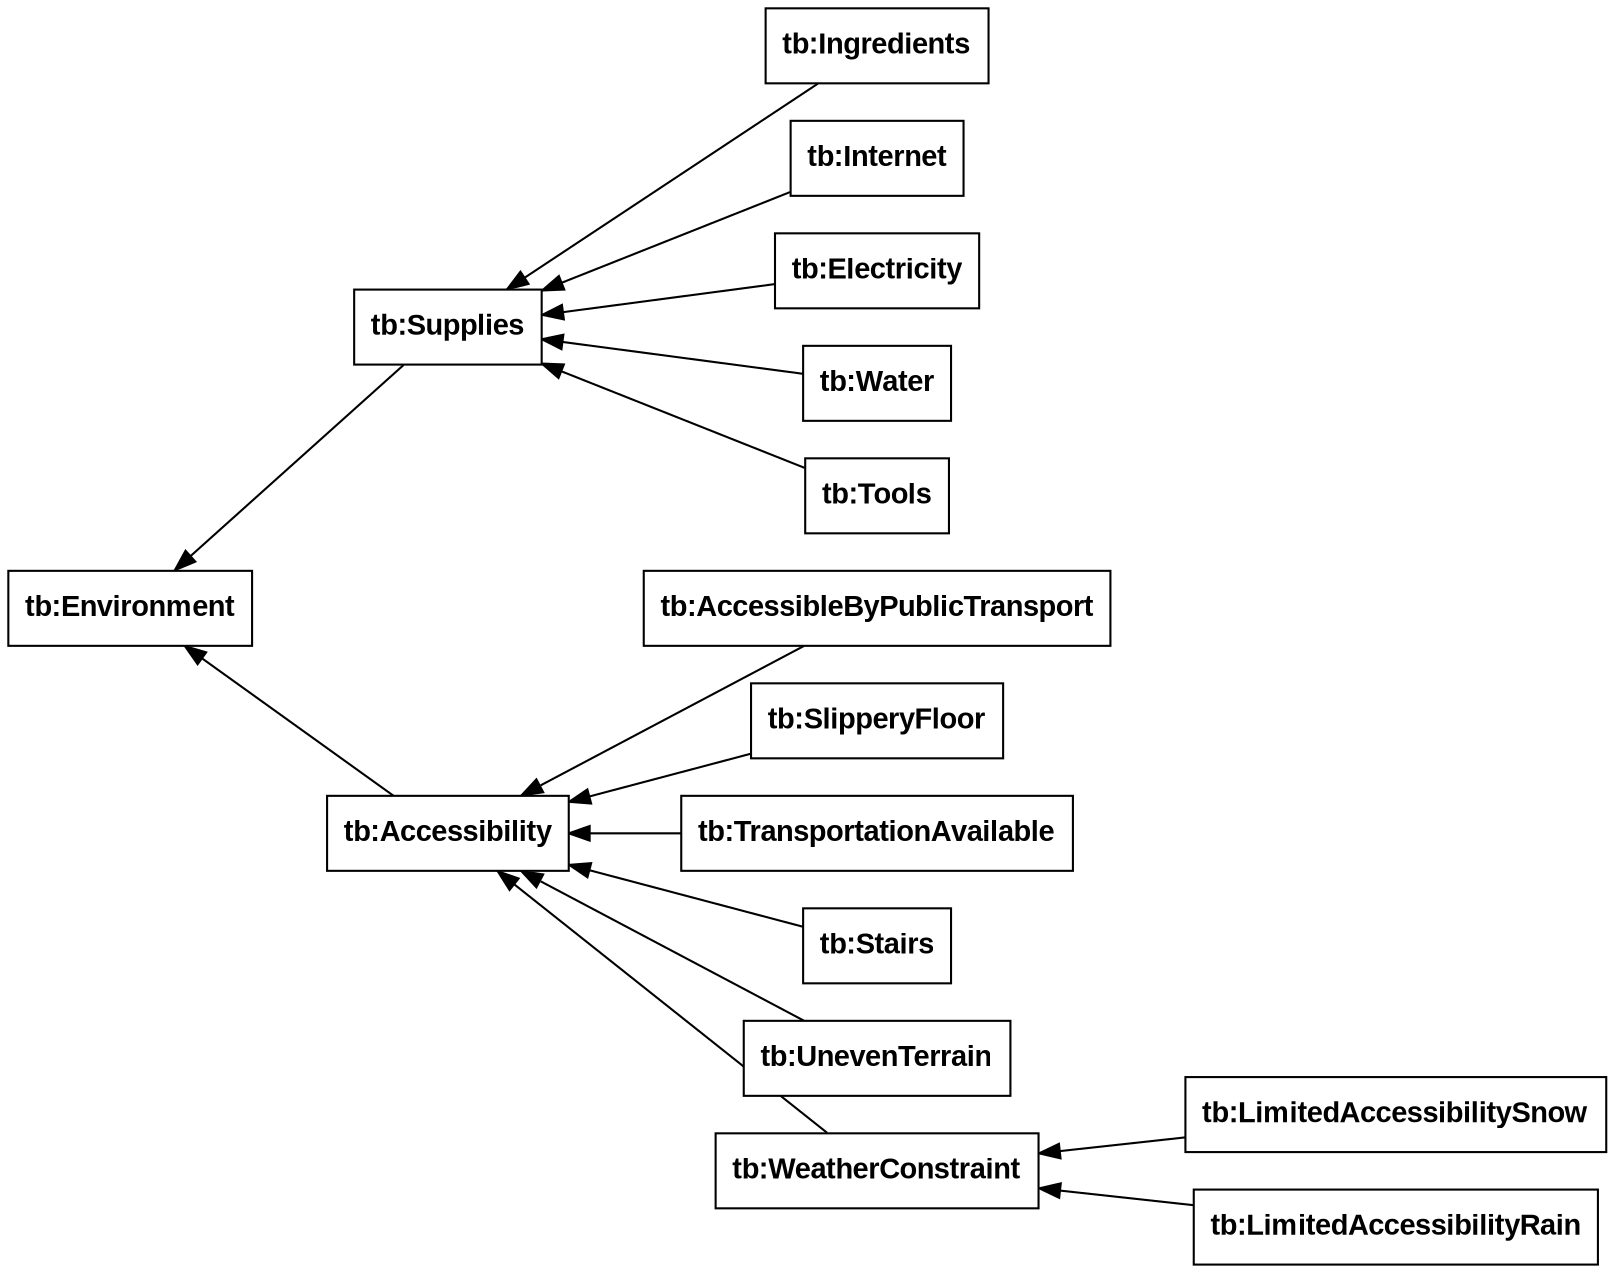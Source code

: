 digraph ar2dtool_diagram { 
rankdir=RL;
size="1000"
splines=false;
outputorder="edgesfirst";
node [style=filled, shape="box", fontname="Arial Bold", fillcolor=white] ;

"tb:AccessibleByPublicTransport" -> "tb:Accessibility" ;
"tb:SlipperyFloor" -> "tb:Accessibility" ;
"tb:Ingredients" -> "tb:Supplies" ;
"tb:Internet" -> "tb:Supplies" ;
"tb:TransportationAvailable" -> "tb:Accessibility" ;
"tb:Accessibility" -> "tb:Environment" ;
"tb:Electricity" -> "tb:Supplies" ;
"tb:Stairs" -> "tb:Accessibility" ;
"tb:UnevenTerrain" -> "tb:Accessibility" ;
"tb:Supplies" -> "tb:Environment" ;
"tb:WeatherConstraint" -> "tb:Accessibility" ;
"tb:Water" -> "tb:Supplies" ;
"tb:Tools" -> "tb:Supplies" ;
"tb:LimitedAccessibilitySnow" -> "tb:WeatherConstraint" ;
"tb:LimitedAccessibilityRain" -> "tb:WeatherConstraint" ;

}
